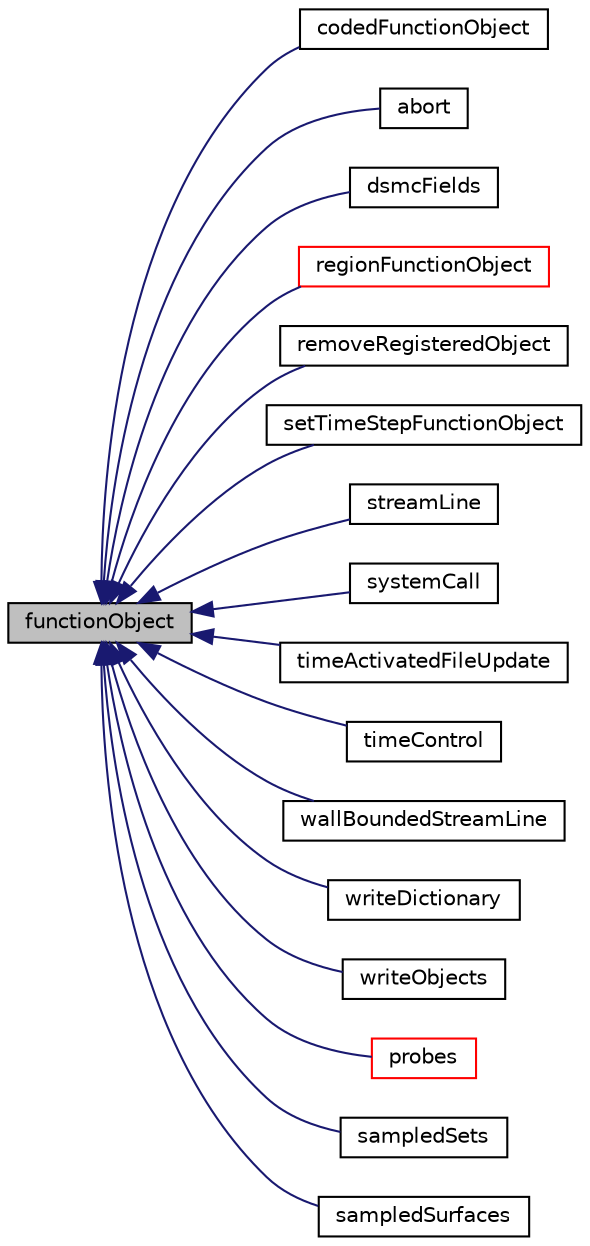 digraph "functionObject"
{
  bgcolor="transparent";
  edge [fontname="Helvetica",fontsize="10",labelfontname="Helvetica",labelfontsize="10"];
  node [fontname="Helvetica",fontsize="10",shape=record];
  rankdir="LR";
  Node1 [label="functionObject",height=0.2,width=0.4,color="black", fillcolor="grey75", style="filled", fontcolor="black"];
  Node1 -> Node2 [dir="back",color="midnightblue",fontsize="10",style="solid",fontname="Helvetica"];
  Node2 [label="codedFunctionObject",height=0.2,width=0.4,color="black",URL="$a00297.html",tooltip="This function object provides a general interface to enable dynamic code compilation. "];
  Node1 -> Node3 [dir="back",color="midnightblue",fontsize="10",style="solid",fontname="Helvetica"];
  Node3 [label="abort",height=0.2,width=0.4,color="black",URL="$a00003.html",tooltip="Watches for presence of the named file in the $FOAM_CASE directory and aborts the calculation if it i..."];
  Node1 -> Node4 [dir="back",color="midnightblue",fontsize="10",style="solid",fontname="Helvetica"];
  Node4 [label="dsmcFields",height=0.2,width=0.4,color="black",URL="$a00586.html",tooltip="Calculate intensive fields: "];
  Node1 -> Node5 [dir="back",color="midnightblue",fontsize="10",style="solid",fontname="Helvetica"];
  Node5 [label="regionFunctionObject",height=0.2,width=0.4,color="red",URL="$a02185.html",tooltip="Specialization of Foam::functionObject for a region and providing a reference to the region Foam::obj..."];
  Node1 -> Node6 [dir="back",color="midnightblue",fontsize="10",style="solid",fontname="Helvetica"];
  Node6 [label="removeRegisteredObject",height=0.2,width=0.4,color="black",URL="$a02214.html",tooltip="This function object removes registered objects if present in the database. "];
  Node1 -> Node7 [dir="back",color="midnightblue",fontsize="10",style="solid",fontname="Helvetica"];
  Node7 [label="setTimeStepFunctionObject",height=0.2,width=0.4,color="black",URL="$a02349.html",tooltip="Overrides the timeStep. Can only be used with solvers with adjustTimeStep control (e..."];
  Node1 -> Node8 [dir="back",color="midnightblue",fontsize="10",style="solid",fontname="Helvetica"];
  Node8 [label="streamLine",height=0.2,width=0.4,color="black",URL="$a02535.html",tooltip="This function object generates streamline data by sampling a set of user-specified fields along a par..."];
  Node1 -> Node9 [dir="back",color="midnightblue",fontsize="10",style="solid",fontname="Helvetica"];
  Node9 [label="systemCall",height=0.2,width=0.4,color="black",URL="$a02632.html",tooltip="This function object executes system calls, entered in the form of a string lists. Calls can be made at the following points in the calculation: "];
  Node1 -> Node10 [dir="back",color="midnightblue",fontsize="10",style="solid",fontname="Helvetica"];
  Node10 [label="timeActivatedFileUpdate",height=0.2,width=0.4,color="black",URL="$a02694.html",tooltip="Performs a file copy/replacement once a specified time has been reached. "];
  Node1 -> Node11 [dir="back",color="midnightblue",fontsize="10",style="solid",fontname="Helvetica"];
  Node11 [label="timeControl",height=0.2,width=0.4,color="black",URL="$a02695.html"];
  Node1 -> Node12 [dir="back",color="midnightblue",fontsize="10",style="solid",fontname="Helvetica"];
  Node12 [label="wallBoundedStreamLine",height=0.2,width=0.4,color="black",URL="$a02937.html",tooltip="This function object generates streamline data by sampling a set of user-specified fields along a par..."];
  Node1 -> Node13 [dir="back",color="midnightblue",fontsize="10",style="solid",fontname="Helvetica"];
  Node13 [label="writeDictionary",height=0.2,width=0.4,color="black",URL="$a02984.html",tooltip="This function object writes dictionaries on start-up, and on change. "];
  Node1 -> Node14 [dir="back",color="midnightblue",fontsize="10",style="solid",fontname="Helvetica"];
  Node14 [label="writeObjects",height=0.2,width=0.4,color="black",URL="$a02988.html",tooltip="This function object allows specification of different writing frequency of objects registered to the..."];
  Node1 -> Node15 [dir="back",color="midnightblue",fontsize="10",style="solid",fontname="Helvetica"];
  Node15 [label="probes",height=0.2,width=0.4,color="red",URL="$a02020.html",tooltip="Set of locations to sample. "];
  Node1 -> Node16 [dir="back",color="midnightblue",fontsize="10",style="solid",fontname="Helvetica"];
  Node16 [label="sampledSets",height=0.2,width=0.4,color="black",URL="$a02301.html",tooltip="Set of sets to sample. Call sampledSets.write() to sample&write files. "];
  Node1 -> Node17 [dir="back",color="midnightblue",fontsize="10",style="solid",fontname="Helvetica"];
  Node17 [label="sampledSurfaces",height=0.2,width=0.4,color="black",URL="$a02303.html",tooltip="Set of surfaces to sample. "];
}
